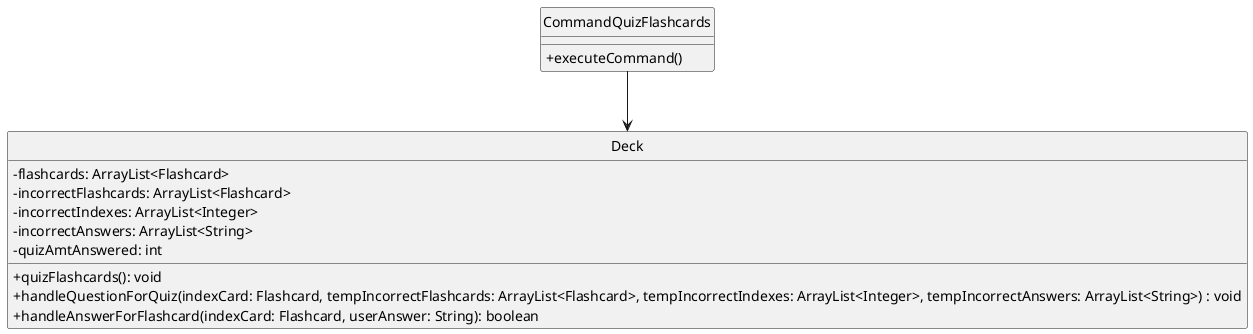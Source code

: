 @startuml
hide circle
skinparam classAttributeIconSize 0
class CommandQuizFlashcards {
  + executeCommand()
}

class Deck {
  - flashcards: ArrayList<Flashcard>
  - incorrectFlashcards: ArrayList<Flashcard>
  - incorrectIndexes: ArrayList<Integer>
  - incorrectAnswers: ArrayList<String>
  - quizAmtAnswered: int
  +  quizFlashcards(): void
  + handleQuestionForQuiz(indexCard: Flashcard, tempIncorrectFlashcards: ArrayList<Flashcard>, tempIncorrectIndexes: ArrayList<Integer>, tempIncorrectAnswers: ArrayList<String>) : void
  + handleAnswerForFlashcard(indexCard: Flashcard, userAnswer: String): boolean
}

CommandQuizFlashcards --> Deck
@enduml